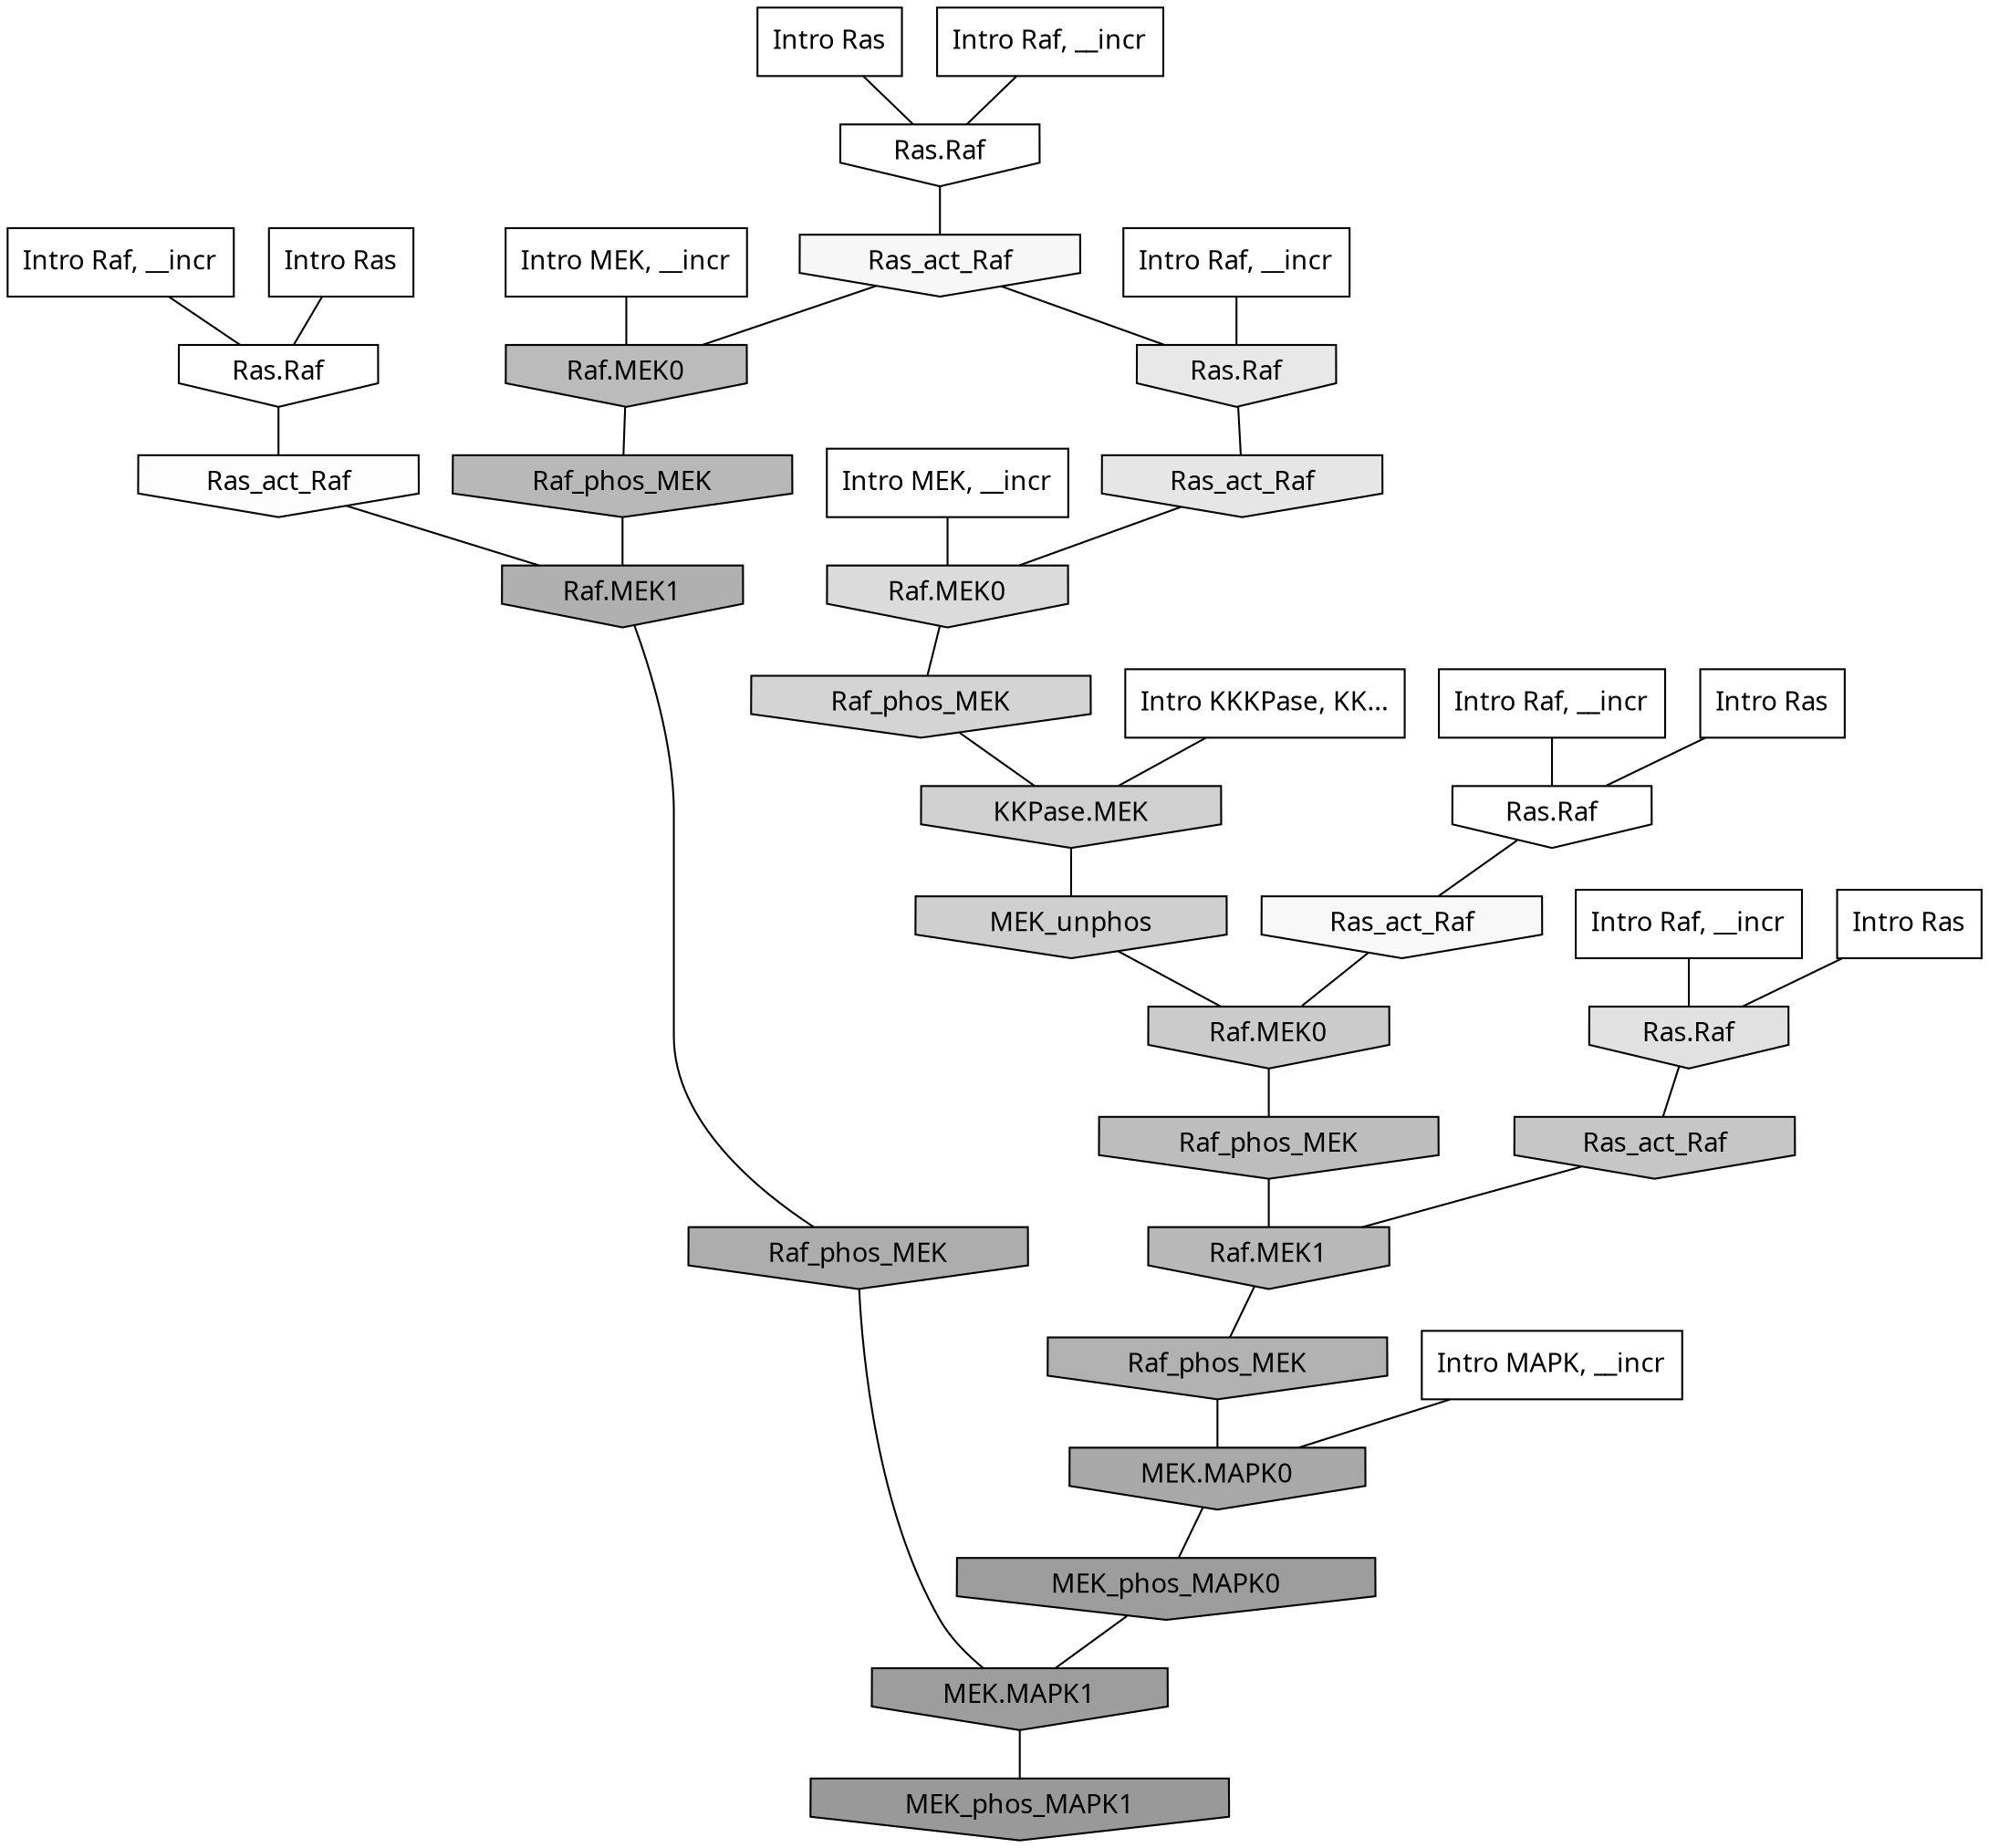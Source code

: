 digraph G{
  rankdir="TB";
  ranksep=0.30;
  node [fontname="CMU Serif"];
  edge [fontname="CMU Serif"];
  
  21 [label="Intro Ras", shape=rectangle, style=filled, fillcolor="0.000 0.000 1.000"]
  
  62 [label="Intro Ras", shape=rectangle, style=filled, fillcolor="0.000 0.000 1.000"]
  
  64 [label="Intro Ras", shape=rectangle, style=filled, fillcolor="0.000 0.000 1.000"]
  
  77 [label="Intro Ras", shape=rectangle, style=filled, fillcolor="0.000 0.000 1.000"]
  
  290 [label="Intro Raf, __incr", shape=rectangle, style=filled, fillcolor="0.000 0.000 1.000"]
  
  495 [label="Intro Raf, __incr", shape=rectangle, style=filled, fillcolor="0.000 0.000 1.000"]
  
  923 [label="Intro Raf, __incr", shape=rectangle, style=filled, fillcolor="0.000 0.000 1.000"]
  
  1030 [label="Intro Raf, __incr", shape=rectangle, style=filled, fillcolor="0.000 0.000 1.000"]
  
  1049 [label="Intro Raf, __incr", shape=rectangle, style=filled, fillcolor="0.000 0.000 1.000"]
  
  1129 [label="Intro MEK, __incr", shape=rectangle, style=filled, fillcolor="0.000 0.000 1.000"]
  
  1580 [label="Intro MEK, __incr", shape=rectangle, style=filled, fillcolor="0.000 0.000 1.000"]
  
  3070 [label="Intro MAPK, __incr", shape=rectangle, style=filled, fillcolor="0.000 0.000 1.000"]
  
  3182 [label="Intro KKKPase, KK...", shape=rectangle, style=filled, fillcolor="0.000 0.000 1.000"]
  
  3245 [label="Ras.Raf", shape=invhouse, style=filled, fillcolor="0.000 0.000 1.000"]
  
  3295 [label="Ras.Raf", shape=invhouse, style=filled, fillcolor="0.000 0.000 1.000"]
  
  3306 [label="Ras.Raf", shape=invhouse, style=filled, fillcolor="0.000 0.000 1.000"]
  
  3392 [label="Ras_act_Raf", shape=invhouse, style=filled, fillcolor="0.000 0.000 0.989"]
  
  3524 [label="Ras_act_Raf", shape=invhouse, style=filled, fillcolor="0.000 0.000 0.969"]
  
  3569 [label="Ras_act_Raf", shape=invhouse, style=filled, fillcolor="0.000 0.000 0.965"]
  
  4384 [label="Ras.Raf", shape=invhouse, style=filled, fillcolor="0.000 0.000 0.910"]
  
  4532 [label="Ras_act_Raf", shape=invhouse, style=filled, fillcolor="0.000 0.000 0.901"]
  
  4927 [label="Ras.Raf", shape=invhouse, style=filled, fillcolor="0.000 0.000 0.880"]
  
  5327 [label="Raf.MEK0", shape=invhouse, style=filled, fillcolor="0.000 0.000 0.859"]
  
  5918 [label="Raf_phos_MEK", shape=invhouse, style=filled, fillcolor="0.000 0.000 0.830"]
  
  6203 [label="KKPase.MEK", shape=invhouse, style=filled, fillcolor="0.000 0.000 0.816"]
  
  6404 [label="MEK_unphos", shape=invhouse, style=filled, fillcolor="0.000 0.000 0.809"]
  
  6864 [label="Raf.MEK0", shape=invhouse, style=filled, fillcolor="0.000 0.000 0.793"]
  
  7536 [label="Ras_act_Raf", shape=invhouse, style=filled, fillcolor="0.000 0.000 0.774"]
  
  8757 [label="Raf_phos_MEK", shape=invhouse, style=filled, fillcolor="0.000 0.000 0.741"]
  
  9004 [label="Raf.MEK0", shape=invhouse, style=filled, fillcolor="0.000 0.000 0.733"]
  
  9568 [label="Raf_phos_MEK", shape=invhouse, style=filled, fillcolor="0.000 0.000 0.722"]
  
  9692 [label="Raf.MEK1", shape=invhouse, style=filled, fillcolor="0.000 0.000 0.720"]
  
  11081 [label="Raf_phos_MEK", shape=invhouse, style=filled, fillcolor="0.000 0.000 0.694"]
  
  11406 [label="Raf.MEK1", shape=invhouse, style=filled, fillcolor="0.000 0.000 0.689"]
  
  12136 [label="Raf_phos_MEK", shape=invhouse, style=filled, fillcolor="0.000 0.000 0.677"]
  
  13315 [label="MEK.MAPK0", shape=invhouse, style=filled, fillcolor="0.000 0.000 0.660"]
  
  16409 [label="MEK_phos_MAPK0", shape=invhouse, style=filled, fillcolor="0.000 0.000 0.614"]
  
  16415 [label="MEK.MAPK1", shape=invhouse, style=filled, fillcolor="0.000 0.000 0.614"]
  
  17029 [label="MEK_phos_MAPK1", shape=invhouse, style=filled, fillcolor="0.000 0.000 0.600"]
  
  
  16415 -> 17029 [dir=none, color="0.000 0.000 0.000"] 
  16409 -> 16415 [dir=none, color="0.000 0.000 0.000"] 
  13315 -> 16409 [dir=none, color="0.000 0.000 0.000"] 
  12136 -> 16415 [dir=none, color="0.000 0.000 0.000"] 
  11406 -> 12136 [dir=none, color="0.000 0.000 0.000"] 
  11081 -> 13315 [dir=none, color="0.000 0.000 0.000"] 
  9692 -> 11081 [dir=none, color="0.000 0.000 0.000"] 
  9568 -> 11406 [dir=none, color="0.000 0.000 0.000"] 
  9004 -> 9568 [dir=none, color="0.000 0.000 0.000"] 
  8757 -> 9692 [dir=none, color="0.000 0.000 0.000"] 
  7536 -> 9692 [dir=none, color="0.000 0.000 0.000"] 
  6864 -> 8757 [dir=none, color="0.000 0.000 0.000"] 
  6404 -> 6864 [dir=none, color="0.000 0.000 0.000"] 
  6203 -> 6404 [dir=none, color="0.000 0.000 0.000"] 
  5918 -> 6203 [dir=none, color="0.000 0.000 0.000"] 
  5327 -> 5918 [dir=none, color="0.000 0.000 0.000"] 
  4927 -> 7536 [dir=none, color="0.000 0.000 0.000"] 
  4532 -> 5327 [dir=none, color="0.000 0.000 0.000"] 
  4384 -> 4532 [dir=none, color="0.000 0.000 0.000"] 
  3569 -> 4384 [dir=none, color="0.000 0.000 0.000"] 
  3569 -> 9004 [dir=none, color="0.000 0.000 0.000"] 
  3524 -> 6864 [dir=none, color="0.000 0.000 0.000"] 
  3392 -> 11406 [dir=none, color="0.000 0.000 0.000"] 
  3306 -> 3569 [dir=none, color="0.000 0.000 0.000"] 
  3295 -> 3392 [dir=none, color="0.000 0.000 0.000"] 
  3245 -> 3524 [dir=none, color="0.000 0.000 0.000"] 
  3182 -> 6203 [dir=none, color="0.000 0.000 0.000"] 
  3070 -> 13315 [dir=none, color="0.000 0.000 0.000"] 
  1580 -> 5327 [dir=none, color="0.000 0.000 0.000"] 
  1129 -> 9004 [dir=none, color="0.000 0.000 0.000"] 
  1049 -> 3295 [dir=none, color="0.000 0.000 0.000"] 
  1030 -> 4927 [dir=none, color="0.000 0.000 0.000"] 
  923 -> 4384 [dir=none, color="0.000 0.000 0.000"] 
  495 -> 3245 [dir=none, color="0.000 0.000 0.000"] 
  290 -> 3306 [dir=none, color="0.000 0.000 0.000"] 
  77 -> 4927 [dir=none, color="0.000 0.000 0.000"] 
  64 -> 3306 [dir=none, color="0.000 0.000 0.000"] 
  62 -> 3245 [dir=none, color="0.000 0.000 0.000"] 
  21 -> 3295 [dir=none, color="0.000 0.000 0.000"] 
  
  }
